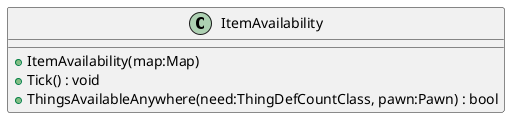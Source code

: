 @startuml
class ItemAvailability {
    + ItemAvailability(map:Map)
    + Tick() : void
    + ThingsAvailableAnywhere(need:ThingDefCountClass, pawn:Pawn) : bool
}
@enduml
